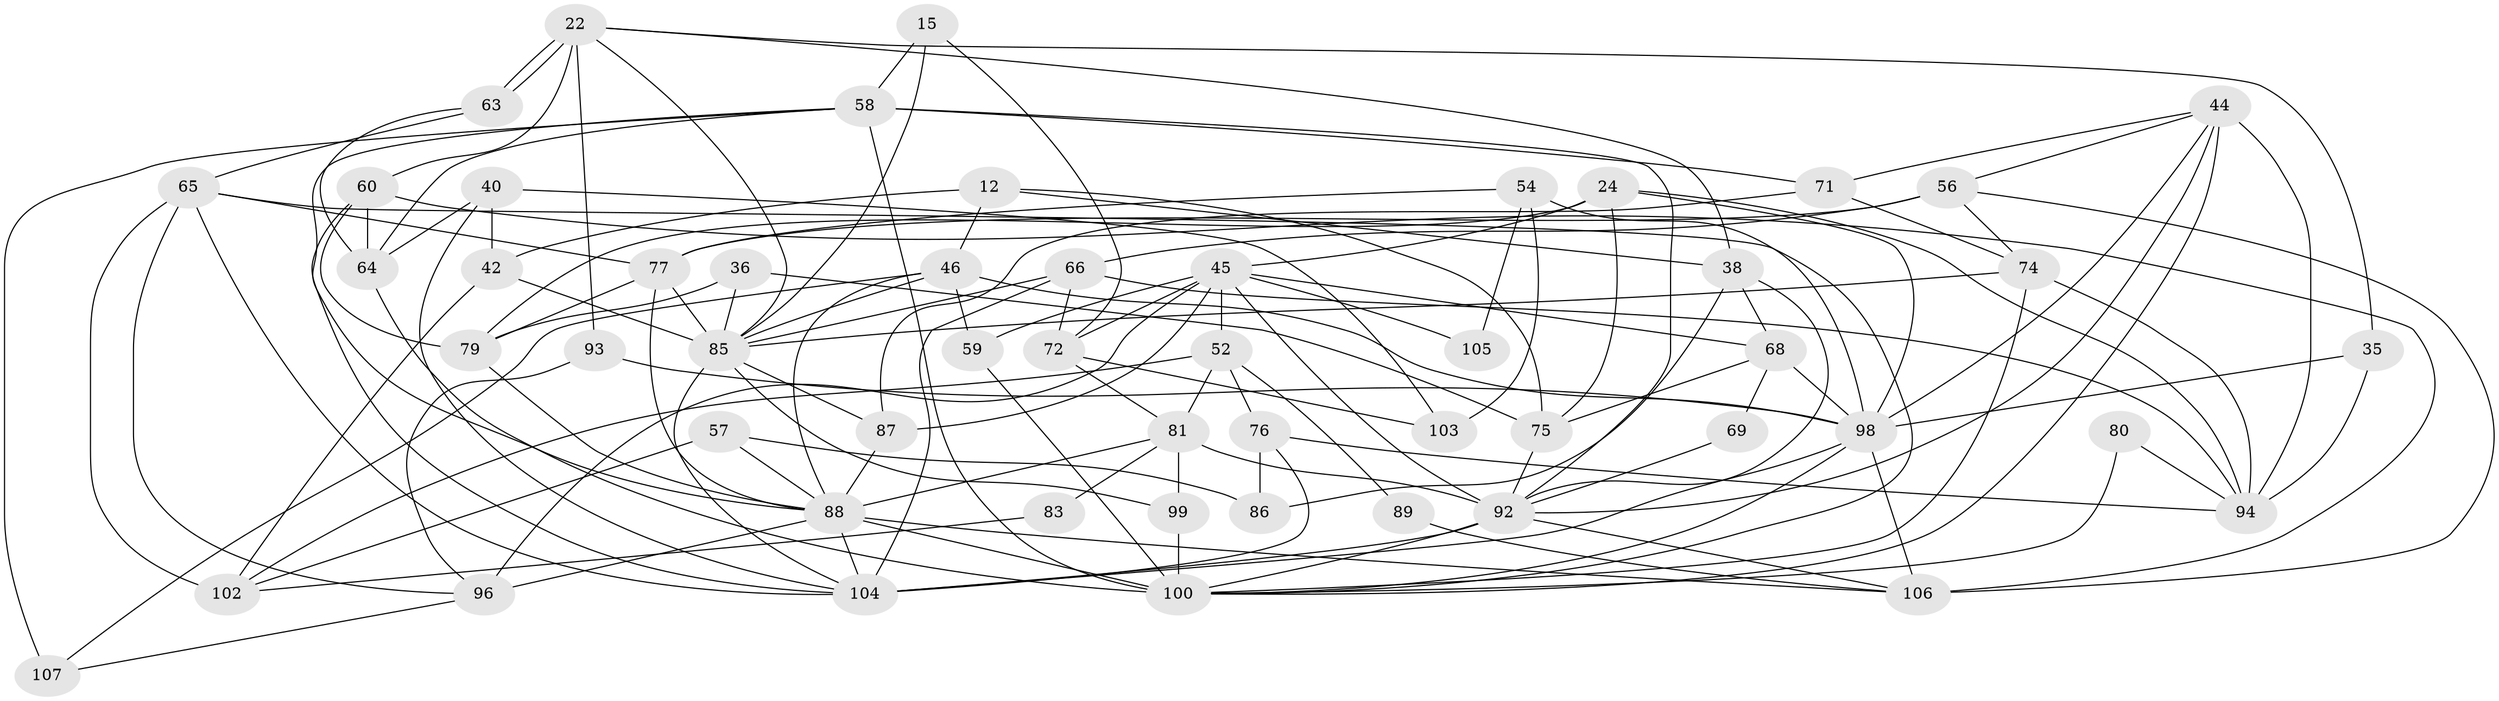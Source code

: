 // original degree distribution, {4: 0.2336448598130841, 3: 0.2897196261682243, 6: 0.09345794392523364, 5: 0.18691588785046728, 2: 0.14018691588785046, 7: 0.028037383177570093, 8: 0.028037383177570093}
// Generated by graph-tools (version 1.1) at 2025/50/03/09/25 04:50:49]
// undirected, 53 vertices, 135 edges
graph export_dot {
graph [start="1"]
  node [color=gray90,style=filled];
  12;
  15;
  22 [super="+1"];
  24;
  35;
  36 [super="+28"];
  38 [super="+27"];
  40 [super="+20"];
  42;
  44 [super="+32"];
  45 [super="+23+30+29"];
  46 [super="+3"];
  52;
  54 [super="+31"];
  56;
  57;
  58 [super="+4"];
  59;
  60;
  63;
  64;
  65 [super="+39"];
  66 [super="+33"];
  68;
  69;
  71 [super="+10"];
  72 [super="+17"];
  74;
  75 [super="+9"];
  76 [super="+50"];
  77 [super="+55"];
  79 [super="+26"];
  80;
  81 [super="+21"];
  83;
  85 [super="+6+67"];
  86;
  87;
  88 [super="+19+41+48+73+82"];
  89;
  92 [super="+70+49"];
  93;
  94 [super="+90"];
  96 [super="+53"];
  98 [super="+8+37+95"];
  99 [super="+91"];
  100 [super="+84"];
  102 [super="+61"];
  103;
  104 [super="+97"];
  105;
  106 [super="+47+101"];
  107;
  12 -- 46 [weight=2];
  12 -- 42;
  12 -- 75;
  12 -- 38;
  15 -- 58;
  15 -- 72 [weight=2];
  15 -- 85 [weight=2];
  22 -- 63 [weight=2];
  22 -- 63;
  22 -- 35;
  22 -- 38;
  22 -- 93;
  22 -- 60;
  22 -- 85;
  24 -- 75;
  24 -- 94;
  24 -- 79;
  24 -- 45 [weight=2];
  24 -- 98 [weight=2];
  35 -- 94;
  35 -- 98 [weight=2];
  36 -- 75;
  36 -- 85;
  36 -- 79;
  38 -- 92;
  38 -- 86;
  38 -- 68;
  40 -- 104;
  40 -- 42;
  40 -- 103;
  40 -- 64;
  42 -- 85;
  42 -- 102;
  44 -- 56;
  44 -- 94 [weight=2];
  44 -- 98;
  44 -- 71;
  44 -- 92;
  44 -- 100;
  45 -- 59;
  45 -- 52;
  45 -- 68;
  45 -- 92;
  45 -- 105;
  45 -- 87;
  45 -- 72;
  45 -- 96 [weight=2];
  46 -- 107;
  46 -- 59;
  46 -- 98;
  46 -- 85;
  46 -- 88;
  52 -- 76;
  52 -- 81;
  52 -- 89;
  52 -- 102;
  54 -- 103 [weight=2];
  54 -- 105;
  54 -- 77;
  54 -- 98;
  56 -- 74;
  56 -- 66 [weight=2];
  56 -- 106;
  56 -- 77;
  57 -- 86;
  57 -- 102;
  57 -- 88;
  58 -- 71;
  58 -- 64 [weight=2];
  58 -- 107;
  58 -- 92;
  58 -- 88;
  58 -- 100 [weight=2];
  59 -- 100;
  60 -- 64;
  60 -- 79;
  60 -- 104;
  60 -- 106;
  63 -- 64;
  63 -- 65;
  64 -- 100;
  65 -- 102;
  65 -- 96;
  65 -- 100;
  65 -- 104;
  65 -- 77;
  66 -- 72;
  66 -- 85;
  66 -- 104;
  66 -- 94;
  68 -- 69;
  68 -- 98;
  68 -- 75;
  69 -- 92;
  71 -- 87;
  71 -- 74;
  72 -- 103;
  72 -- 81;
  74 -- 85;
  74 -- 94;
  74 -- 100;
  75 -- 92;
  76 -- 86 [weight=2];
  76 -- 104;
  76 -- 94;
  77 -- 79;
  77 -- 85;
  77 -- 88;
  79 -- 88;
  80 -- 100;
  80 -- 94;
  81 -- 83;
  81 -- 92;
  81 -- 99;
  81 -- 88;
  83 -- 102;
  85 -- 99 [weight=2];
  85 -- 87;
  85 -- 104 [weight=2];
  87 -- 88;
  88 -- 104;
  88 -- 100 [weight=2];
  88 -- 96;
  88 -- 106;
  89 -- 106;
  92 -- 100;
  92 -- 104 [weight=3];
  92 -- 106;
  93 -- 96;
  93 -- 98 [weight=2];
  96 -- 107;
  98 -- 106 [weight=2];
  98 -- 100 [weight=2];
  98 -- 104;
  99 -- 100 [weight=2];
}

